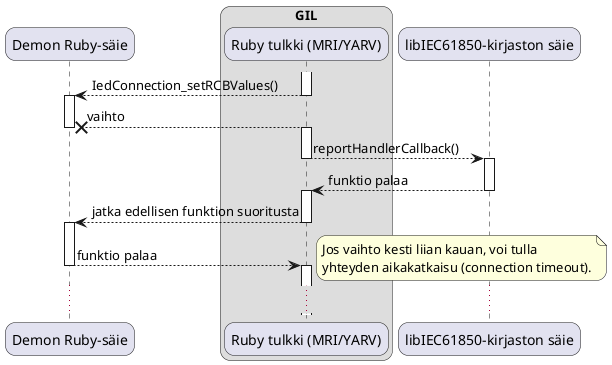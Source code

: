@startuml
skinparam roundcorner 20
participant "Demon Ruby-säie" as demo
box "GIL"
	participant "Ruby tulkki (MRI/YARV)" as ruby
end box
participant "libIEC61850-kirjaston säie" as thread

activate ruby
ruby --> demo : IedConnection_setRCBValues()
deactivate ruby
activate demo
ruby -->x demo : vaihto
deactivate demo
activate ruby
ruby --> thread : reportHandlerCallback()
deactivate ruby
activate thread
thread --> ruby : funktio palaa
deactivate thread
activate ruby
ruby --> demo : jatka edellisen funktion suoritusta
deactivate ruby
activate demo
demo --> ruby : funktio palaa
note right
	Jos vaihto kesti liian kauan, voi tulla
	yhteyden aikakatkaisu (connection timeout).
end note
deactivate demo
activate ruby
...
@enduml
